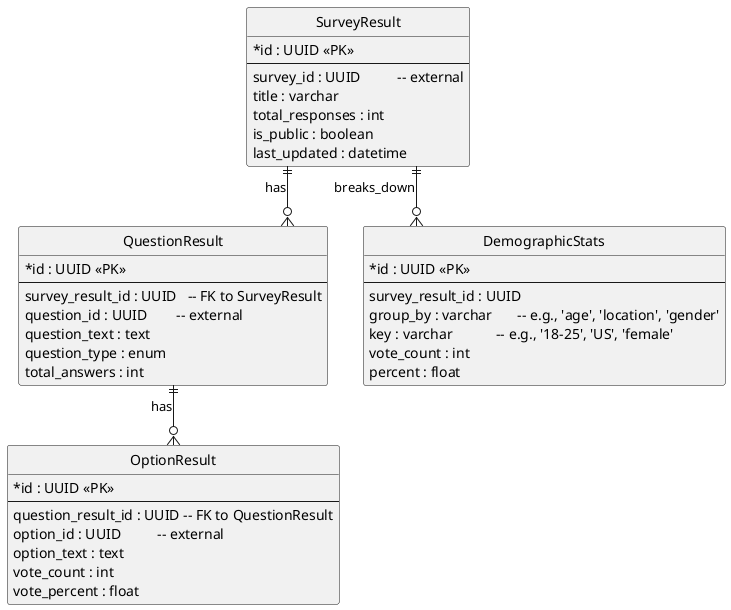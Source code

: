 @startuml
hide circle
skinparam linetype ortho
skinparam classAttributeIconSize 0

entity "SurveyResult" as SurveyResult {
  *id : UUID <<PK>>
  --
  survey_id : UUID          -- external
  title : varchar
  total_responses : int
  is_public : boolean
  last_updated : datetime
}

entity "QuestionResult" as QuestionResult {
  *id : UUID <<PK>>
  --
  survey_result_id : UUID   -- FK to SurveyResult
  question_id : UUID        -- external
  question_text : text
  question_type : enum
  total_answers : int
}

entity "OptionResult" as OptionResult {
  *id : UUID <<PK>>
  --
  question_result_id : UUID -- FK to QuestionResult
  option_id : UUID          -- external
  option_text : text
  vote_count : int
  vote_percent : float
}

entity "DemographicStats" as DemographicStats {
  *id : UUID <<PK>>
  --
  survey_result_id : UUID
  group_by : varchar       -- e.g., 'age', 'location', 'gender'
  key : varchar            -- e.g., '18-25', 'US', 'female'
  vote_count : int
  percent : float
}

' Relationships
SurveyResult ||--o{ QuestionResult : has
QuestionResult ||--o{ OptionResult : has
SurveyResult ||--o{ DemographicStats : breaks_down

@enduml